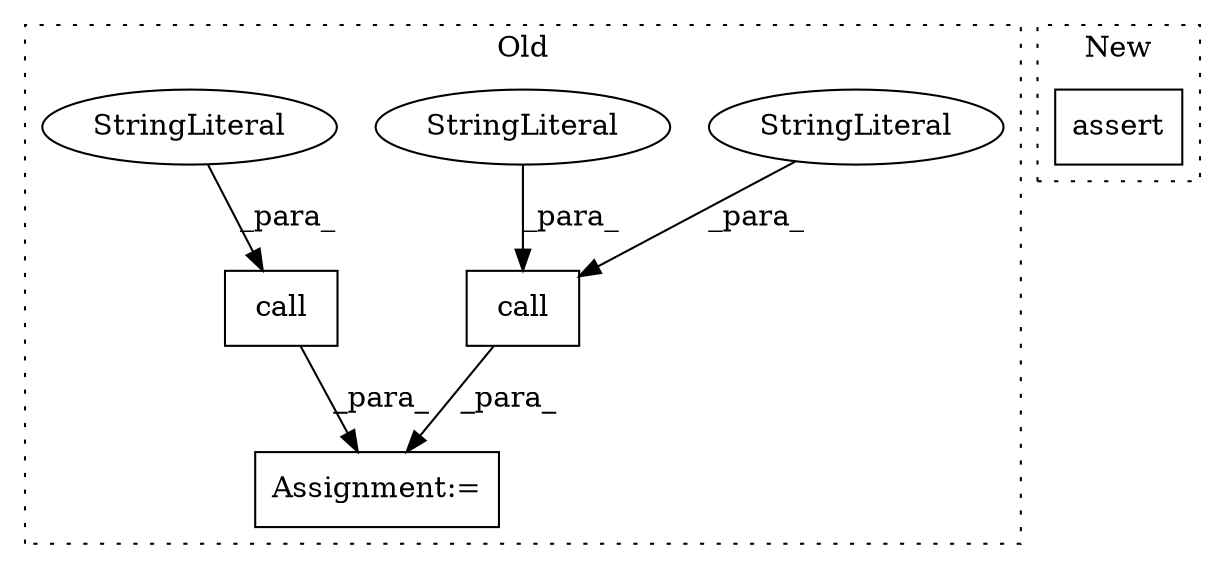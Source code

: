 digraph G {
subgraph cluster0 {
1 [label="call" a="32" s="1849,1890" l="5,1" shape="box"];
3 [label="Assignment:=" a="7" s="1799" l="6" shape="box"];
4 [label="StringLiteral" a="45" s="1886" l="4" shape="ellipse"];
5 [label="StringLiteral" a="45" s="1854" l="31" shape="ellipse"];
6 [label="call" a="32" s="1805,1835" l="5,1" shape="box"];
7 [label="StringLiteral" a="45" s="1831" l="4" shape="ellipse"];
label = "Old";
style="dotted";
}
subgraph cluster1 {
2 [label="assert" a="32" s="2314,2436" l="26,-3" shape="box"];
label = "New";
style="dotted";
}
1 -> 3 [label="_para_"];
4 -> 1 [label="_para_"];
5 -> 1 [label="_para_"];
6 -> 3 [label="_para_"];
7 -> 6 [label="_para_"];
}